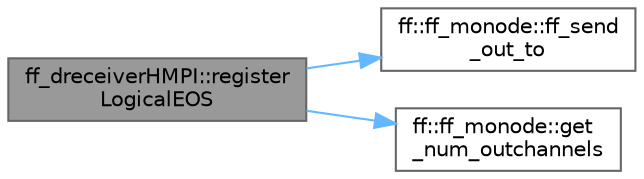 digraph "ff_dreceiverHMPI::registerLogicalEOS"
{
 // LATEX_PDF_SIZE
  bgcolor="transparent";
  edge [fontname=Helvetica,fontsize=10,labelfontname=Helvetica,labelfontsize=10];
  node [fontname=Helvetica,fontsize=10,shape=box,height=0.2,width=0.4];
  rankdir="LR";
  Node1 [id="Node000001",label="ff_dreceiverHMPI::register\lLogicalEOS",height=0.2,width=0.4,color="gray40", fillcolor="grey60", style="filled", fontcolor="black",tooltip=" "];
  Node1 -> Node2 [id="edge1_Node000001_Node000002",color="steelblue1",style="solid",tooltip=" "];
  Node2 [id="Node000002",label="ff::ff_monode::ff_send\l_out_to",height=0.2,width=0.4,color="grey40", fillcolor="white", style="filled",URL="$classff_1_1ff__monode.html#a6ef67c53214dde2219d9071c77ee99ee",tooltip="Sends one task to a specific node id."];
  Node1 -> Node3 [id="edge2_Node000001_Node000003",color="steelblue1",style="solid",tooltip=" "];
  Node3 [id="Node000003",label="ff::ff_monode::get\l_num_outchannels",height=0.2,width=0.4,color="grey40", fillcolor="white", style="filled",URL="$classff_1_1ff__monode.html#abe1b8acb3c5ce1e30e51dcdd8b8f1dfd",tooltip=" "];
}
